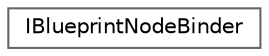 digraph "Graphical Class Hierarchy"
{
 // INTERACTIVE_SVG=YES
 // LATEX_PDF_SIZE
  bgcolor="transparent";
  edge [fontname=Helvetica,fontsize=10,labelfontname=Helvetica,labelfontsize=10];
  node [fontname=Helvetica,fontsize=10,shape=box,height=0.2,width=0.4];
  rankdir="LR";
  Node0 [id="Node000000",label="IBlueprintNodeBinder",height=0.2,width=0.4,color="grey40", fillcolor="white", style="filled",URL="$da/d7c/classIBlueprintNodeBinder.html",tooltip=" "];
}
